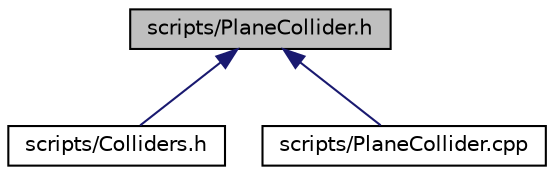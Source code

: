 digraph "scripts/PlaneCollider.h"
{
 // LATEX_PDF_SIZE
  edge [fontname="Helvetica",fontsize="10",labelfontname="Helvetica",labelfontsize="10"];
  node [fontname="Helvetica",fontsize="10",shape=record];
  Node1 [label="scripts/PlaneCollider.h",height=0.2,width=0.4,color="black", fillcolor="grey75", style="filled", fontcolor="black",tooltip=" "];
  Node1 -> Node2 [dir="back",color="midnightblue",fontsize="10",style="solid"];
  Node2 [label="scripts/Colliders.h",height=0.2,width=0.4,color="black", fillcolor="white", style="filled",URL="$_colliders_8h.html",tooltip=" "];
  Node1 -> Node3 [dir="back",color="midnightblue",fontsize="10",style="solid"];
  Node3 [label="scripts/PlaneCollider.cpp",height=0.2,width=0.4,color="black", fillcolor="white", style="filled",URL="$_plane_collider_8cpp.html",tooltip=" "];
}
